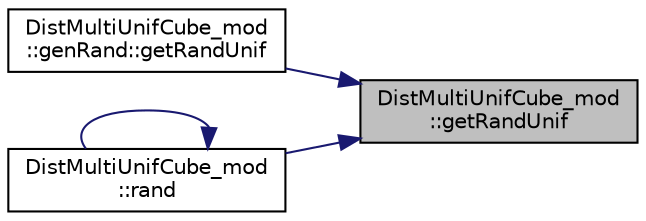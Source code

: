 digraph "DistMultiUnifCube_mod::getRandUnif"
{
 // LATEX_PDF_SIZE
  edge [fontname="Helvetica",fontsize="10",labelfontname="Helvetica",labelfontsize="10"];
  node [fontname="Helvetica",fontsize="10",shape=record];
  rankdir="RL";
  Node1 [label="DistMultiUnifCube_mod\l::getRandUnif",height=0.2,width=0.4,color="black", fillcolor="grey75", style="filled", fontcolor="black",tooltip="Return a MultiVariate Uniform (MVU) random vector within the specified input support."];
  Node1 -> Node2 [dir="back",color="midnightblue",fontsize="10",style="solid",fontname="Helvetica"];
  Node2 [label="DistMultiUnifCube_mod\l::genRand::getRandUnif",height=0.2,width=0.4,color="black", fillcolor="white", style="filled",URL="$interfaceDistMultiUnifCube__mod_1_1genRand.html#a1d3134d86de778f8c37392fe83ac7923",tooltip="Return a MultiVariate Uniform (MVU) random vector within the specified input support."];
  Node1 -> Node3 [dir="back",color="midnightblue",fontsize="10",style="solid",fontname="Helvetica"];
  Node3 [label="DistMultiUnifCube_mod\l::rand",height=0.2,width=0.4,color="black", fillcolor="white", style="filled",URL="$namespaceDistMultiUnifCube__mod.html#a0a7caee9d1898e7fa37691c20dc3415e",tooltip="Return a random number deviate given the current parameters of the distribution."];
  Node3 -> Node3 [dir="back",color="midnightblue",fontsize="10",style="solid",fontname="Helvetica"];
}
